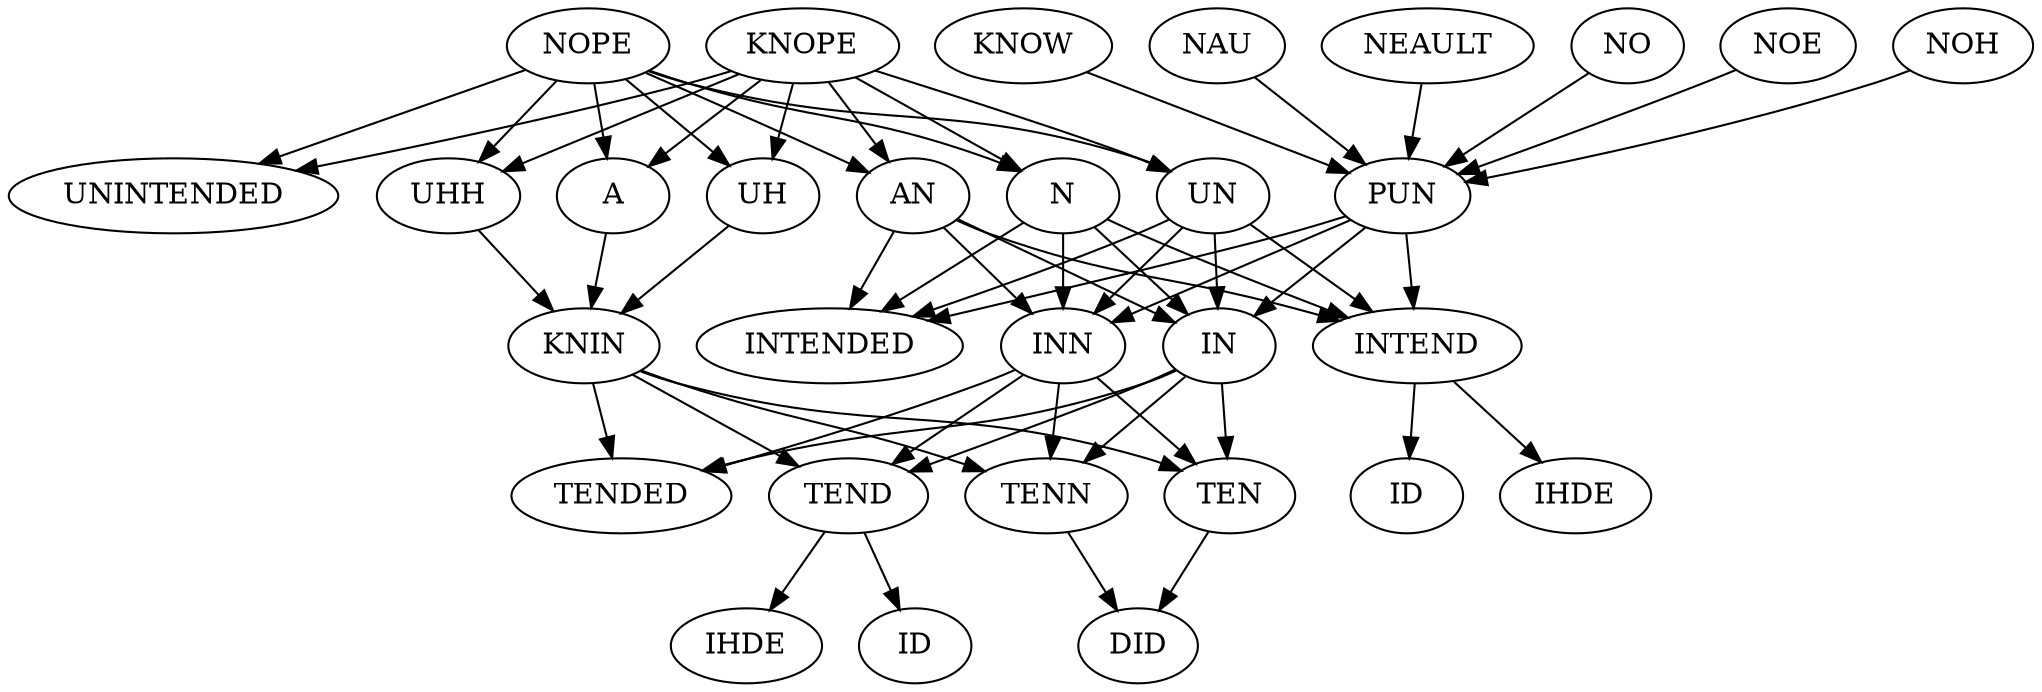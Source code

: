 digraph {
	KNOPE0 [label=KNOPE]
	A1 [label=A]
	KNOPE0 -> A1
	KNIN2 [label=KNIN]
	A1 -> KNIN2
	TEN3 [label=TEN]
	KNIN2 -> TEN3
	DID4 [label=DID]
	TEN3 -> DID4
	TEND3 [label=TEND]
	KNIN2 -> TEND3
	ID4 [label=ID]
	TEND3 -> ID4
	IHDE4 [label=IHDE]
	TEND3 -> IHDE4
	TENDED3 [label=TENDED]
	KNIN2 -> TENDED3
	TENN3 [label=TENN]
	KNIN2 -> TENN3
	TENN3 -> DID4
	AN1 [label=AN]
	KNOPE0 -> AN1
	IN2 [label=IN]
	AN1 -> IN2
	IN2 -> TEN3
	IN2 -> TEND3
	IN2 -> TENDED3
	IN2 -> TENN3
	INN2 [label=INN]
	AN1 -> INN2
	INN2 -> TEN3
	INN2 -> TEND3
	INN2 -> TENDED3
	INN2 -> TENN3
	INTEND2 [label=INTEND]
	AN1 -> INTEND2
	ID3 [label=ID]
	INTEND2 -> ID3
	IHDE3 [label=IHDE]
	INTEND2 -> IHDE3
	INTENDED2 [label=INTENDED]
	AN1 -> INTENDED2
	N1 [label=N]
	KNOPE0 -> N1
	N1 -> IN2
	N1 -> INN2
	N1 -> INTEND2
	N1 -> INTENDED2
	UH1 [label=UH]
	KNOPE0 -> UH1
	UH1 -> KNIN2
	UHH1 [label=UHH]
	KNOPE0 -> UHH1
	UHH1 -> KNIN2
	UN1 [label=UN]
	KNOPE0 -> UN1
	UN1 -> IN2
	UN1 -> INN2
	UN1 -> INTEND2
	UN1 -> INTENDED2
	UNINTENDED1 [label=UNINTENDED]
	KNOPE0 -> UNINTENDED1
	KNOW0 [label=KNOW]
	PUN1 [label=PUN]
	KNOW0 -> PUN1
	PUN1 -> IN2
	PUN1 -> INN2
	PUN1 -> INTEND2
	PUN1 -> INTENDED2
	NAU0 [label=NAU]
	NAU0 -> PUN1
	NEAULT0 [label=NEAULT]
	NEAULT0 -> PUN1
	NO0 [label=NO]
	NO0 -> PUN1
	NOE0 [label=NOE]
	NOE0 -> PUN1
	NOH0 [label=NOH]
	NOH0 -> PUN1
	NOPE0 [label=NOPE]
	NOPE0 -> A1
	NOPE0 -> AN1
	NOPE0 -> N1
	NOPE0 -> UH1
	NOPE0 -> UHH1
	NOPE0 -> UN1
	NOPE0 -> UNINTENDED1
}
